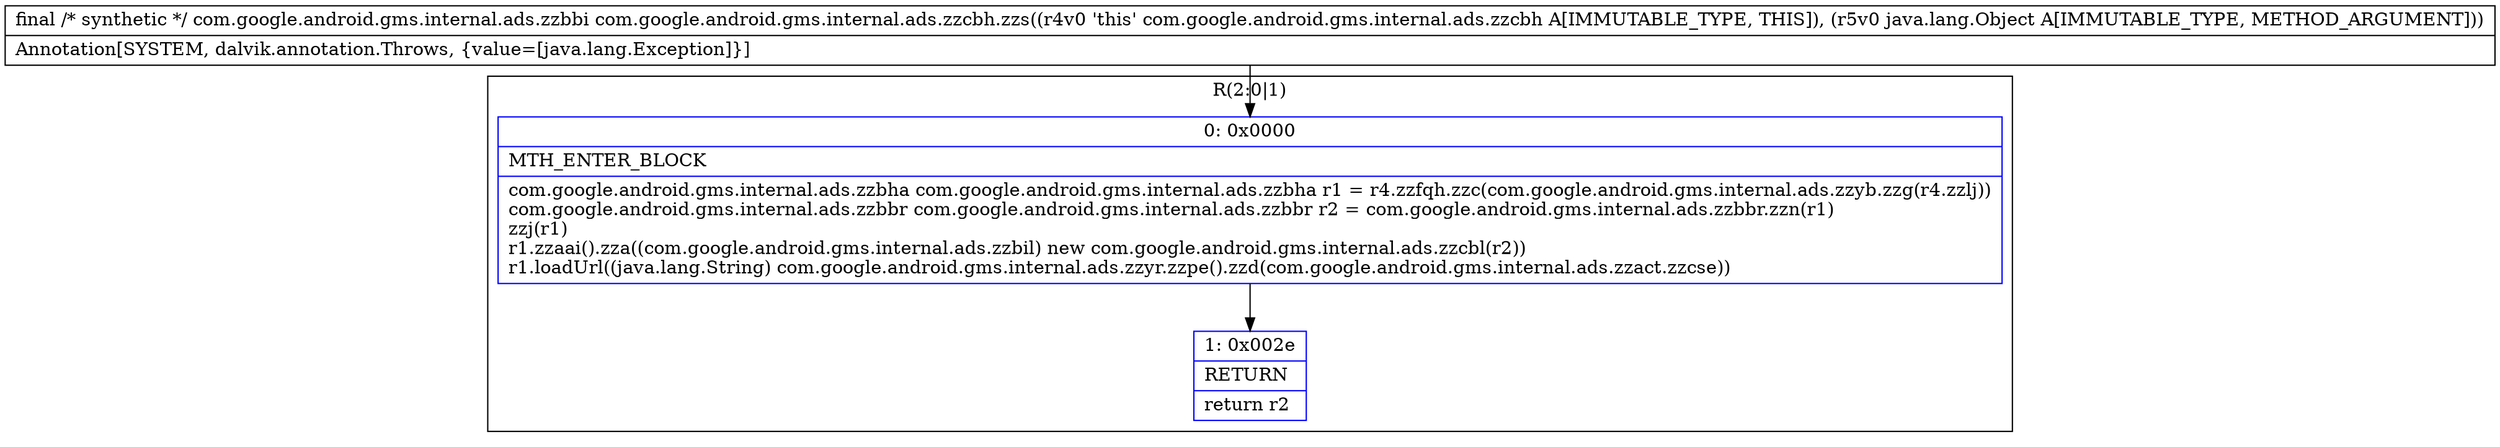 digraph "CFG forcom.google.android.gms.internal.ads.zzcbh.zzs(Ljava\/lang\/Object;)Lcom\/google\/android\/gms\/internal\/ads\/zzbbi;" {
subgraph cluster_Region_694430733 {
label = "R(2:0|1)";
node [shape=record,color=blue];
Node_0 [shape=record,label="{0\:\ 0x0000|MTH_ENTER_BLOCK\l|com.google.android.gms.internal.ads.zzbha com.google.android.gms.internal.ads.zzbha r1 = r4.zzfqh.zzc(com.google.android.gms.internal.ads.zzyb.zzg(r4.zzlj))\lcom.google.android.gms.internal.ads.zzbbr com.google.android.gms.internal.ads.zzbbr r2 = com.google.android.gms.internal.ads.zzbbr.zzn(r1)\lzzj(r1)\lr1.zzaai().zza((com.google.android.gms.internal.ads.zzbil) new com.google.android.gms.internal.ads.zzcbl(r2))\lr1.loadUrl((java.lang.String) com.google.android.gms.internal.ads.zzyr.zzpe().zzd(com.google.android.gms.internal.ads.zzact.zzcse))\l}"];
Node_1 [shape=record,label="{1\:\ 0x002e|RETURN\l|return r2\l}"];
}
MethodNode[shape=record,label="{final \/* synthetic *\/ com.google.android.gms.internal.ads.zzbbi com.google.android.gms.internal.ads.zzcbh.zzs((r4v0 'this' com.google.android.gms.internal.ads.zzcbh A[IMMUTABLE_TYPE, THIS]), (r5v0 java.lang.Object A[IMMUTABLE_TYPE, METHOD_ARGUMENT]))  | Annotation[SYSTEM, dalvik.annotation.Throws, \{value=[java.lang.Exception]\}]\l}"];
MethodNode -> Node_0;
Node_0 -> Node_1;
}


